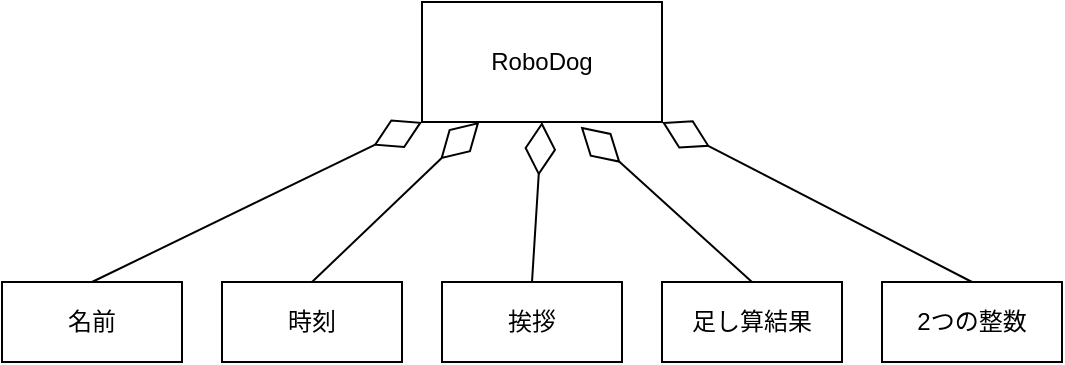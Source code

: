 <mxfile version="28.2.1">
  <diagram id="BeR18RkFURHxkZRHWmmV" name="ページ1">
    <mxGraphModel dx="964" dy="498" grid="1" gridSize="10" guides="1" tooltips="1" connect="1" arrows="1" fold="1" page="1" pageScale="1" pageWidth="827" pageHeight="1169" math="0" shadow="0">
      <root>
        <mxCell id="0" />
        <mxCell id="1" parent="0" />
        <mxCell id="JOupoR_kSnBi2eCG8X0s-2" value="名前" style="whiteSpace=wrap;html=1;" vertex="1" parent="1">
          <mxGeometry x="-570" y="190" width="90" height="40" as="geometry" />
        </mxCell>
        <mxCell id="JOupoR_kSnBi2eCG8X0s-3" value="RoboDog" style="whiteSpace=wrap;html=1;" vertex="1" parent="1">
          <mxGeometry x="-360" y="50" width="120" height="60" as="geometry" />
        </mxCell>
        <mxCell id="JOupoR_kSnBi2eCG8X0s-4" value="" style="endArrow=diamondThin;endFill=0;endSize=24;html=1;rounded=0;entryX=0;entryY=1;entryDx=0;entryDy=0;exitX=0.5;exitY=0;exitDx=0;exitDy=0;" edge="1" parent="1" source="JOupoR_kSnBi2eCG8X0s-2" target="JOupoR_kSnBi2eCG8X0s-3">
          <mxGeometry width="160" relative="1" as="geometry">
            <mxPoint x="-500" y="270" as="sourcePoint" />
            <mxPoint x="-340" y="270" as="targetPoint" />
          </mxGeometry>
        </mxCell>
        <mxCell id="JOupoR_kSnBi2eCG8X0s-5" value="時刻" style="whiteSpace=wrap;html=1;" vertex="1" parent="1">
          <mxGeometry x="-460" y="190" width="90" height="40" as="geometry" />
        </mxCell>
        <mxCell id="JOupoR_kSnBi2eCG8X0s-6" value="" style="endArrow=diamondThin;endFill=0;endSize=24;html=1;rounded=0;exitX=0.5;exitY=0;exitDx=0;exitDy=0;" edge="1" parent="1" source="JOupoR_kSnBi2eCG8X0s-5" target="JOupoR_kSnBi2eCG8X0s-3">
          <mxGeometry width="160" relative="1" as="geometry">
            <mxPoint x="-350" y="250" as="sourcePoint" />
            <mxPoint x="-393.333" y="160" as="targetPoint" />
          </mxGeometry>
        </mxCell>
        <mxCell id="JOupoR_kSnBi2eCG8X0s-7" value="挨拶" style="whiteSpace=wrap;html=1;" vertex="1" parent="1">
          <mxGeometry x="-350" y="190" width="90" height="40" as="geometry" />
        </mxCell>
        <mxCell id="JOupoR_kSnBi2eCG8X0s-8" value="" style="endArrow=diamondThin;endFill=0;endSize=24;html=1;rounded=0;exitX=0.5;exitY=0;exitDx=0;exitDy=0;entryX=0.5;entryY=1;entryDx=0;entryDy=0;" edge="1" parent="1" source="JOupoR_kSnBi2eCG8X0s-7" target="JOupoR_kSnBi2eCG8X0s-3">
          <mxGeometry width="160" relative="1" as="geometry">
            <mxPoint x="-330" y="280" as="sourcePoint" />
            <mxPoint x="-260" y="140" as="targetPoint" />
          </mxGeometry>
        </mxCell>
        <mxCell id="JOupoR_kSnBi2eCG8X0s-9" value="足し算結果" style="whiteSpace=wrap;html=1;" vertex="1" parent="1">
          <mxGeometry x="-240" y="190" width="90" height="40" as="geometry" />
        </mxCell>
        <mxCell id="JOupoR_kSnBi2eCG8X0s-10" value="" style="endArrow=diamondThin;endFill=0;endSize=24;html=1;rounded=0;exitX=0.5;exitY=0;exitDx=0;exitDy=0;entryX=0.661;entryY=1.039;entryDx=0;entryDy=0;entryPerimeter=0;" edge="1" parent="1" source="JOupoR_kSnBi2eCG8X0s-9" target="JOupoR_kSnBi2eCG8X0s-3">
          <mxGeometry width="160" relative="1" as="geometry">
            <mxPoint x="-220" y="270" as="sourcePoint" />
            <mxPoint x="-160" y="150" as="targetPoint" />
          </mxGeometry>
        </mxCell>
        <mxCell id="JOupoR_kSnBi2eCG8X0s-11" value="2つの整数" style="whiteSpace=wrap;html=1;" vertex="1" parent="1">
          <mxGeometry x="-130" y="190" width="90" height="40" as="geometry" />
        </mxCell>
        <mxCell id="JOupoR_kSnBi2eCG8X0s-12" value="" style="endArrow=diamondThin;endFill=0;endSize=24;html=1;rounded=0;exitX=0.5;exitY=0;exitDx=0;exitDy=0;entryX=1;entryY=1;entryDx=0;entryDy=0;" edge="1" parent="1" source="JOupoR_kSnBi2eCG8X0s-11" target="JOupoR_kSnBi2eCG8X0s-3">
          <mxGeometry width="160" relative="1" as="geometry">
            <mxPoint x="-190" y="260" as="sourcePoint" />
            <mxPoint x="-120" y="150" as="targetPoint" />
          </mxGeometry>
        </mxCell>
      </root>
    </mxGraphModel>
  </diagram>
</mxfile>
